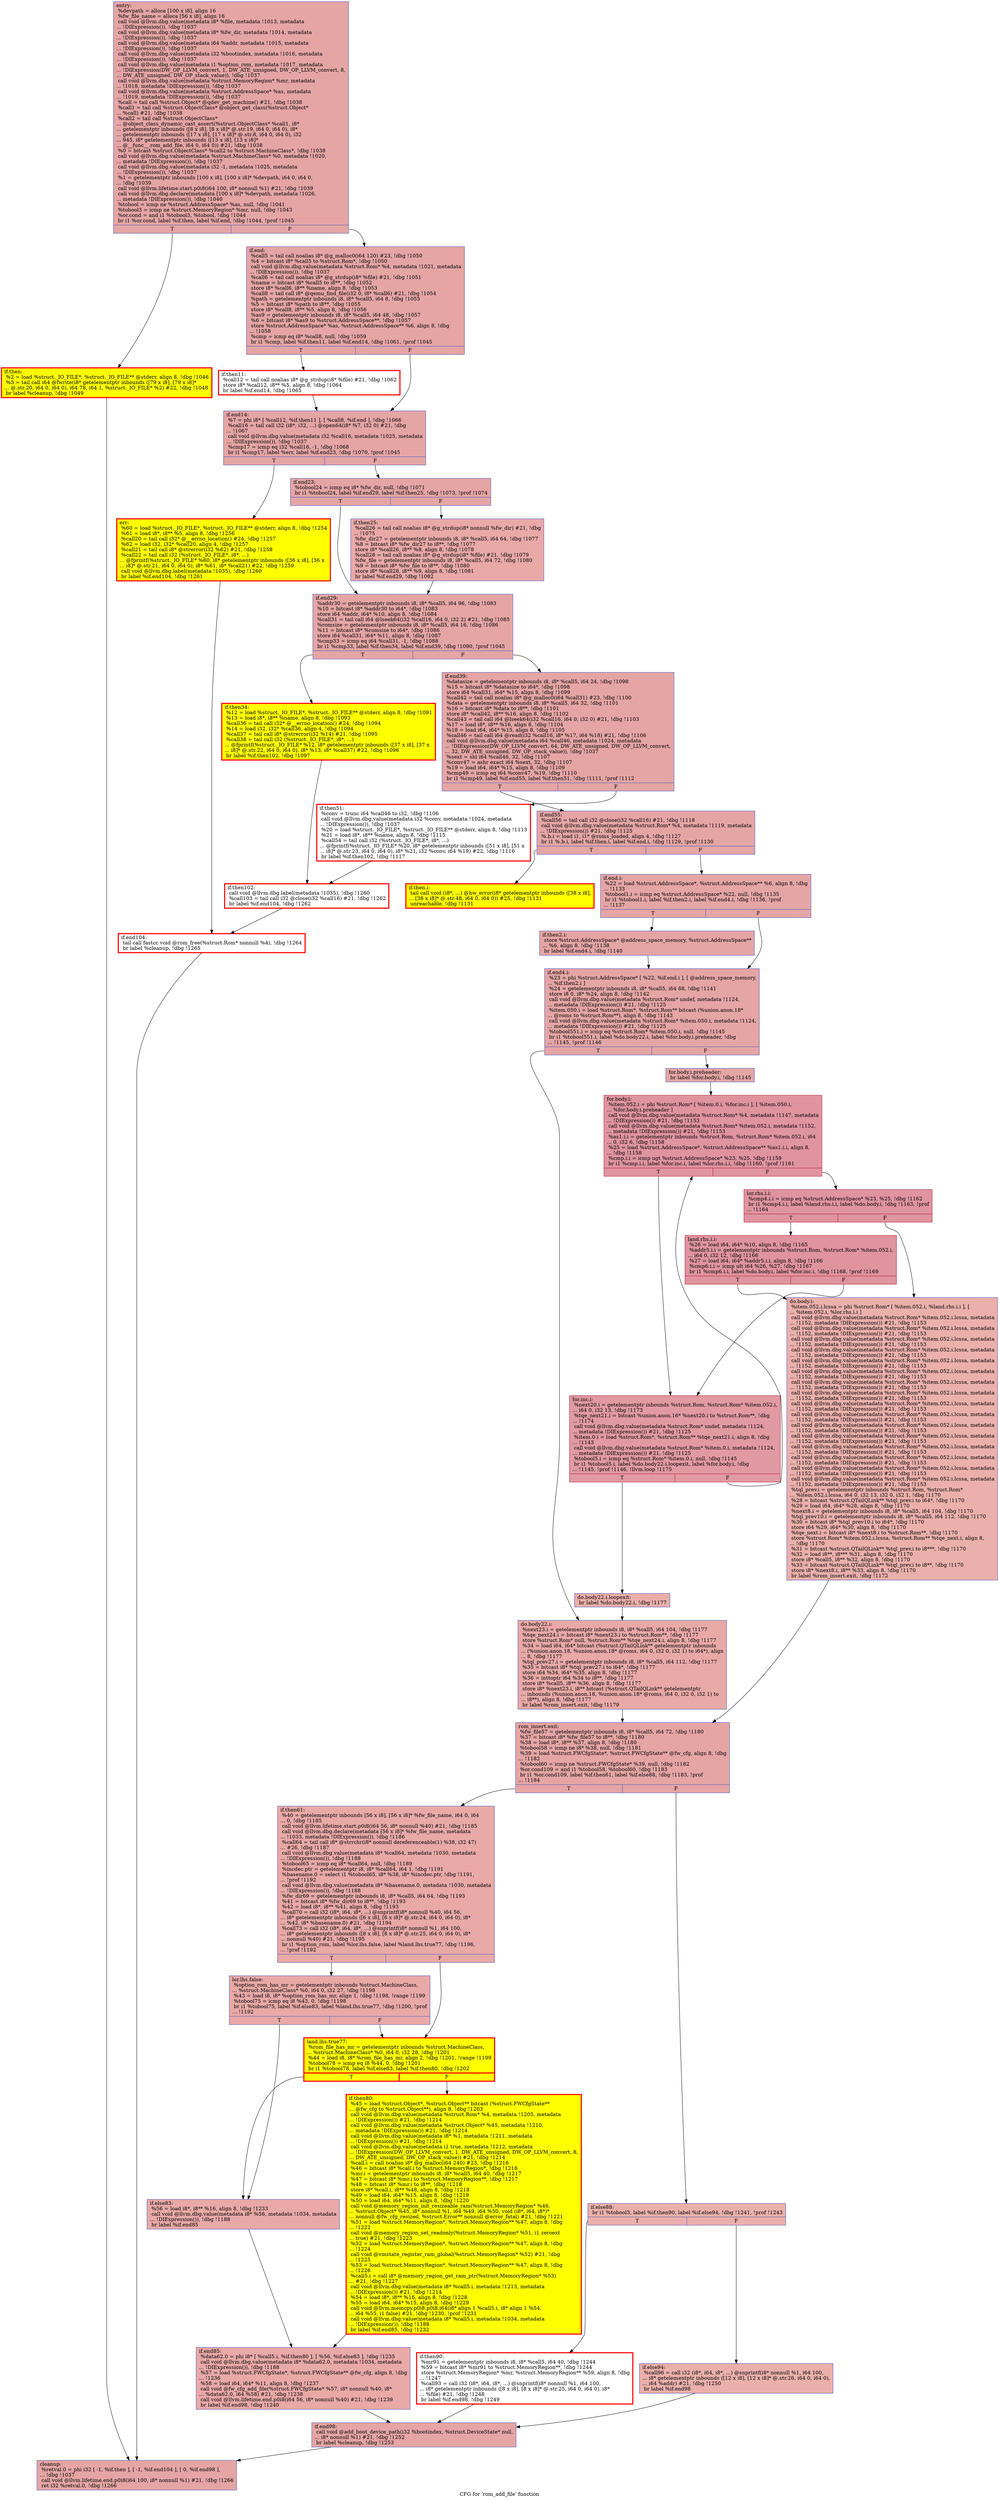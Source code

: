digraph "CFG for 'rom_add_file' function" {
	label="CFG for 'rom_add_file' function";

	Node0x5623ba243410 [shape=record,color="#3d50c3ff", style=filled, fillcolor="#c5333470",label="{entry:\l  %devpath = alloca [100 x i8], align 16\l  %fw_file_name = alloca [56 x i8], align 16\l  call void @llvm.dbg.value(metadata i8* %file, metadata !1013, metadata\l... !DIExpression()), !dbg !1037\l  call void @llvm.dbg.value(metadata i8* %fw_dir, metadata !1014, metadata\l... !DIExpression()), !dbg !1037\l  call void @llvm.dbg.value(metadata i64 %addr, metadata !1015, metadata\l... !DIExpression()), !dbg !1037\l  call void @llvm.dbg.value(metadata i32 %bootindex, metadata !1016, metadata\l... !DIExpression()), !dbg !1037\l  call void @llvm.dbg.value(metadata i1 %option_rom, metadata !1017, metadata\l... !DIExpression(DW_OP_LLVM_convert, 1, DW_ATE_unsigned, DW_OP_LLVM_convert, 8,\l... DW_ATE_unsigned, DW_OP_stack_value)), !dbg !1037\l  call void @llvm.dbg.value(metadata %struct.MemoryRegion* %mr, metadata\l... !1018, metadata !DIExpression()), !dbg !1037\l  call void @llvm.dbg.value(metadata %struct.AddressSpace* %as, metadata\l... !1019, metadata !DIExpression()), !dbg !1037\l  %call = tail call %struct.Object* @qdev_get_machine() #21, !dbg !1038\l  %call1 = tail call %struct.ObjectClass* @object_get_class(%struct.Object*\l... %call) #21, !dbg !1038\l  %call2 = tail call %struct.ObjectClass*\l... @object_class_dynamic_cast_assert(%struct.ObjectClass* %call1, i8*\l... getelementptr inbounds ([8 x i8], [8 x i8]* @.str.19, i64 0, i64 0), i8*\l... getelementptr inbounds ([17 x i8], [17 x i8]* @.str.8, i64 0, i64 0), i32\l... 945, i8* getelementptr inbounds ([13 x i8], [13 x i8]*\l... @__func__.rom_add_file, i64 0, i64 0)) #21, !dbg !1038\l  %0 = bitcast %struct.ObjectClass* %call2 to %struct.MachineClass*, !dbg !1038\l  call void @llvm.dbg.value(metadata %struct.MachineClass* %0, metadata !1020,\l... metadata !DIExpression()), !dbg !1037\l  call void @llvm.dbg.value(metadata i32 -1, metadata !1025, metadata\l... !DIExpression()), !dbg !1037\l  %1 = getelementptr inbounds [100 x i8], [100 x i8]* %devpath, i64 0, i64 0,\l... !dbg !1039\l  call void @llvm.lifetime.start.p0i8(i64 100, i8* nonnull %1) #21, !dbg !1039\l  call void @llvm.dbg.declare(metadata [100 x i8]* %devpath, metadata !1026,\l... metadata !DIExpression()), !dbg !1040\l  %tobool = icmp ne %struct.AddressSpace* %as, null, !dbg !1041\l  %tobool3 = icmp ne %struct.MemoryRegion* %mr, null, !dbg !1043\l  %or.cond = and i1 %tobool3, %tobool, !dbg !1044\l  br i1 %or.cond, label %if.then, label %if.end, !dbg !1044, !prof !1045\l|{<s0>T|<s1>F}}"];
	Node0x5623ba243410:s0 -> Node0x5623ba1ef520;
	Node0x5623ba243410:s1 -> Node0x5623ba1ef590;
	Node0x5623ba1ef520 [shape=record,penwidth=3.0, style="filled", color="red", fillcolor="yellow",label="{if.then:                                          \l  %2 = load %struct._IO_FILE*, %struct._IO_FILE** @stderr, align 8, !dbg !1046\l  %3 = tail call i64 @fwrite(i8* getelementptr inbounds ([79 x i8], [79 x i8]*\l... @.str.20, i64 0, i64 0), i64 78, i64 1, %struct._IO_FILE* %2) #22, !dbg !1048\l  br label %cleanup, !dbg !1049\l}"];
	Node0x5623ba1ef520 -> Node0x5623ba27eb80;
	Node0x5623ba1ef590 [shape=record,color="#3d50c3ff", style=filled, fillcolor="#c5333470",label="{if.end:                                           \l  %call5 = tail call noalias i8* @g_malloc0(i64 120) #23, !dbg !1050\l  %4 = bitcast i8* %call5 to %struct.Rom*, !dbg !1050\l  call void @llvm.dbg.value(metadata %struct.Rom* %4, metadata !1021, metadata\l... !DIExpression()), !dbg !1037\l  %call6 = tail call noalias i8* @g_strdup(i8* %file) #21, !dbg !1051\l  %name = bitcast i8* %call5 to i8**, !dbg !1052\l  store i8* %call6, i8** %name, align 8, !dbg !1053\l  %call8 = tail call i8* @qemu_find_file(i32 0, i8* %call6) #21, !dbg !1054\l  %path = getelementptr inbounds i8, i8* %call5, i64 8, !dbg !1055\l  %5 = bitcast i8* %path to i8**, !dbg !1055\l  store i8* %call8, i8** %5, align 8, !dbg !1056\l  %as9 = getelementptr inbounds i8, i8* %call5, i64 48, !dbg !1057\l  %6 = bitcast i8* %as9 to %struct.AddressSpace**, !dbg !1057\l  store %struct.AddressSpace* %as, %struct.AddressSpace** %6, align 8, !dbg\l... !1058\l  %cmp = icmp eq i8* %call8, null, !dbg !1059\l  br i1 %cmp, label %if.then11, label %if.end14, !dbg !1061, !prof !1045\l|{<s0>T|<s1>F}}"];
	Node0x5623ba1ef590:s0 -> Node0x5623ba27f420;
	Node0x5623ba1ef590:s1 -> Node0x5623ba27f340;
	Node0x5623ba27f420 [shape=record,penwidth=3.0, color="red",label="{if.then11:                                        \l  %call12 = tail call noalias i8* @g_strdup(i8* %file) #21, !dbg !1062\l  store i8* %call12, i8** %5, align 8, !dbg !1064\l  br label %if.end14, !dbg !1065\l}"];
	Node0x5623ba27f420 -> Node0x5623ba27f340;
	Node0x5623ba27f340 [shape=record,color="#3d50c3ff", style=filled, fillcolor="#c5333470",label="{if.end14:                                         \l  %7 = phi i8* [ %call12, %if.then11 ], [ %call8, %if.end ], !dbg !1066\l  %call16 = tail call i32 (i8*, i32, ...) @open64(i8* %7, i32 0) #21, !dbg\l... !1067\l  call void @llvm.dbg.value(metadata i32 %call16, metadata !1025, metadata\l... !DIExpression()), !dbg !1037\l  %cmp17 = icmp eq i32 %call16, -1, !dbg !1068\l  br i1 %cmp17, label %err, label %if.end23, !dbg !1070, !prof !1045\l|{<s0>T|<s1>F}}"];
	Node0x5623ba27f340:s0 -> Node0x5623ba283d90;
	Node0x5623ba27f340:s1 -> Node0x5623ba282bd0;
	Node0x5623ba282bd0 [shape=record,color="#3d50c3ff", style=filled, fillcolor="#c5333470",label="{if.end23:                                         \l  %tobool24 = icmp eq i8* %fw_dir, null, !dbg !1071\l  br i1 %tobool24, label %if.end29, label %if.then25, !dbg !1073, !prof !1074\l|{<s0>T|<s1>F}}"];
	Node0x5623ba282bd0:s0 -> Node0x5623ba283ac0;
	Node0x5623ba282bd0:s1 -> Node0x5623ba283a70;
	Node0x5623ba283a70 [shape=record,color="#3d50c3ff", style=filled, fillcolor="#ca3b3770",label="{if.then25:                                        \l  %call26 = tail call noalias i8* @g_strdup(i8* nonnull %fw_dir) #21, !dbg\l... !1075\l  %fw_dir27 = getelementptr inbounds i8, i8* %call5, i64 64, !dbg !1077\l  %8 = bitcast i8* %fw_dir27 to i8**, !dbg !1077\l  store i8* %call26, i8** %8, align 8, !dbg !1078\l  %call28 = tail call noalias i8* @g_strdup(i8* %file) #21, !dbg !1079\l  %fw_file = getelementptr inbounds i8, i8* %call5, i64 72, !dbg !1080\l  %9 = bitcast i8* %fw_file to i8**, !dbg !1080\l  store i8* %call28, i8** %9, align 8, !dbg !1081\l  br label %if.end29, !dbg !1082\l}"];
	Node0x5623ba283a70 -> Node0x5623ba283ac0;
	Node0x5623ba283ac0 [shape=record,color="#3d50c3ff", style=filled, fillcolor="#c5333470",label="{if.end29:                                         \l  %addr30 = getelementptr inbounds i8, i8* %call5, i64 96, !dbg !1083\l  %10 = bitcast i8* %addr30 to i64*, !dbg !1083\l  store i64 %addr, i64* %10, align 8, !dbg !1084\l  %call31 = tail call i64 @lseek64(i32 %call16, i64 0, i32 2) #21, !dbg !1085\l  %romsize = getelementptr inbounds i8, i8* %call5, i64 16, !dbg !1086\l  %11 = bitcast i8* %romsize to i64*, !dbg !1086\l  store i64 %call31, i64* %11, align 8, !dbg !1087\l  %cmp33 = icmp eq i64 %call31, -1, !dbg !1088\l  br i1 %cmp33, label %if.then34, label %if.end39, !dbg !1090, !prof !1045\l|{<s0>T|<s1>F}}"];
	Node0x5623ba283ac0:s0 -> Node0x5623ba285be0;
	Node0x5623ba283ac0:s1 -> Node0x5623ba285c50;
	Node0x5623ba285be0 [shape=record,penwidth=3.0, style="filled", color="red", fillcolor="yellow",label="{if.then34:                                        \l  %12 = load %struct._IO_FILE*, %struct._IO_FILE** @stderr, align 8, !dbg !1091\l  %13 = load i8*, i8** %name, align 8, !dbg !1093\l  %call36 = tail call i32* @__errno_location() #24, !dbg !1094\l  %14 = load i32, i32* %call36, align 4, !dbg !1094\l  %call37 = tail call i8* @strerror(i32 %14) #21, !dbg !1095\l  %call38 = tail call i32 (%struct._IO_FILE*, i8*, ...)\l... @fprintf(%struct._IO_FILE* %12, i8* getelementptr inbounds ([37 x i8], [37 x\l... i8]* @.str.22, i64 0, i64 0), i8* %13, i8* %call37) #22, !dbg !1096\l  br label %if.then102, !dbg !1097\l}"];
	Node0x5623ba285be0 -> Node0x5623ba29d990;
	Node0x5623ba285c50 [shape=record,color="#3d50c3ff", style=filled, fillcolor="#c5333470",label="{if.end39:                                         \l  %datasize = getelementptr inbounds i8, i8* %call5, i64 24, !dbg !1098\l  %15 = bitcast i8* %datasize to i64*, !dbg !1098\l  store i64 %call31, i64* %15, align 8, !dbg !1099\l  %call42 = tail call noalias i8* @g_malloc0(i64 %call31) #23, !dbg !1100\l  %data = getelementptr inbounds i8, i8* %call5, i64 32, !dbg !1101\l  %16 = bitcast i8* %data to i8**, !dbg !1101\l  store i8* %call42, i8** %16, align 8, !dbg !1102\l  %call43 = tail call i64 @lseek64(i32 %call16, i64 0, i32 0) #21, !dbg !1103\l  %17 = load i8*, i8** %16, align 8, !dbg !1104\l  %18 = load i64, i64* %15, align 8, !dbg !1105\l  %call46 = tail call i64 @read(i32 %call16, i8* %17, i64 %18) #21, !dbg !1106\l  call void @llvm.dbg.value(metadata i64 %call46, metadata !1024, metadata\l... !DIExpression(DW_OP_LLVM_convert, 64, DW_ATE_unsigned, DW_OP_LLVM_convert,\l... 32, DW_ATE_unsigned, DW_OP_stack_value)), !dbg !1037\l  %sext = shl i64 %call46, 32, !dbg !1107\l  %conv47 = ashr exact i64 %sext, 32, !dbg !1107\l  %19 = load i64, i64* %15, align 8, !dbg !1109\l  %cmp49 = icmp eq i64 %conv47, %19, !dbg !1110\l  br i1 %cmp49, label %if.end55, label %if.then51, !dbg !1111, !prof !1112\l|{<s0>T|<s1>F}}"];
	Node0x5623ba285c50:s0 -> Node0x5623ba288150;
	Node0x5623ba285c50:s1 -> Node0x5623ba2880e0;
	Node0x5623ba2880e0 [shape=record,penwidth=3.0, color="red",label="{if.then51:                                        \l  %conv = trunc i64 %call46 to i32, !dbg !1106\l  call void @llvm.dbg.value(metadata i32 %conv, metadata !1024, metadata\l... !DIExpression()), !dbg !1037\l  %20 = load %struct._IO_FILE*, %struct._IO_FILE** @stderr, align 8, !dbg !1113\l  %21 = load i8*, i8** %name, align 8, !dbg !1115\l  %call54 = tail call i32 (%struct._IO_FILE*, i8*, ...)\l... @fprintf(%struct._IO_FILE* %20, i8* getelementptr inbounds ([51 x i8], [51 x\l... i8]* @.str.23, i64 0, i64 0), i8* %21, i32 %conv, i64 %19) #22, !dbg !1116\l  br label %if.then102, !dbg !1117\l}"];
	Node0x5623ba2880e0 -> Node0x5623ba29d990;
	Node0x5623ba288150 [shape=record,color="#3d50c3ff", style=filled, fillcolor="#c5333470",label="{if.end55:                                         \l  %call56 = tail call i32 @close(i32 %call16) #21, !dbg !1118\l  call void @llvm.dbg.value(metadata %struct.Rom* %4, metadata !1119, metadata\l... !DIExpression()) #21, !dbg !1125\l  %.b.i = load i1, i1* @roms_loaded, align 4, !dbg !1127\l  br i1 %.b.i, label %if.then.i, label %if.end.i, !dbg !1129, !prof !1130\l|{<s0>T|<s1>F}}"];
	Node0x5623ba288150:s0 -> Node0x5623ba221220;
	Node0x5623ba288150:s1 -> Node0x5623ba347780;
	Node0x5623ba221220 [shape=record,penwidth=3.0, style="filled", color="red", fillcolor="yellow",label="{if.then.i:                                        \l  tail call void (i8*, ...) @hw_error(i8* getelementptr inbounds ([38 x i8],\l... [38 x i8]* @.str.48, i64 0, i64 0)) #25, !dbg !1131\l  unreachable, !dbg !1131\l}"];
	Node0x5623ba347780 [shape=record,color="#3d50c3ff", style=filled, fillcolor="#c5333470",label="{if.end.i:                                         \l  %22 = load %struct.AddressSpace*, %struct.AddressSpace** %6, align 8, !dbg\l... !1133\l  %tobool1.i = icmp eq %struct.AddressSpace* %22, null, !dbg !1135\l  br i1 %tobool1.i, label %if.then2.i, label %if.end4.i, !dbg !1136, !prof\l... !1137\l|{<s0>T|<s1>F}}"];
	Node0x5623ba347780:s0 -> Node0x5623ba4eec50;
	Node0x5623ba347780:s1 -> Node0x5623ba456be0;
	Node0x5623ba4eec50 [shape=record,color="#3d50c3ff", style=filled, fillcolor="#c5333470",label="{if.then2.i:                                       \l  store %struct.AddressSpace* @address_space_memory, %struct.AddressSpace**\l... %6, align 8, !dbg !1138\l  br label %if.end4.i, !dbg !1140\l}"];
	Node0x5623ba4eec50 -> Node0x5623ba456be0;
	Node0x5623ba456be0 [shape=record,color="#3d50c3ff", style=filled, fillcolor="#c5333470",label="{if.end4.i:                                        \l  %23 = phi %struct.AddressSpace* [ %22, %if.end.i ], [ @address_space_memory,\l... %if.then2.i ]\l  %24 = getelementptr inbounds i8, i8* %call5, i64 88, !dbg !1141\l  store i8 0, i8* %24, align 8, !dbg !1142\l  call void @llvm.dbg.value(metadata %struct.Rom* undef, metadata !1124,\l... metadata !DIExpression()) #21, !dbg !1125\l  %item.050.i = load %struct.Rom*, %struct.Rom** bitcast (%union.anon.18*\l... @roms to %struct.Rom**), align 8, !dbg !1143\l  call void @llvm.dbg.value(metadata %struct.Rom* %item.050.i, metadata !1124,\l... metadata !DIExpression()) #21, !dbg !1125\l  %tobool551.i = icmp eq %struct.Rom* %item.050.i, null, !dbg !1145\l  br i1 %tobool551.i, label %do.body22.i, label %for.body.i.preheader, !dbg\l... !1145, !prof !1146\l|{<s0>T|<s1>F}}"];
	Node0x5623ba456be0:s0 -> Node0x5623ba4a1410;
	Node0x5623ba456be0:s1 -> Node0x5623ba307cb0;
	Node0x5623ba307cb0 [shape=record,color="#3d50c3ff", style=filled, fillcolor="#c5333470",label="{for.body.i.preheader:                             \l  br label %for.body.i, !dbg !1145\l}"];
	Node0x5623ba307cb0 -> Node0x5623ba4d90d0;
	Node0x5623ba4d90d0 [shape=record,color="#b70d28ff", style=filled, fillcolor="#b70d2870",label="{for.body.i:                                       \l  %item.052.i = phi %struct.Rom* [ %item.0.i, %for.inc.i ], [ %item.050.i,\l... %for.body.i.preheader ]\l  call void @llvm.dbg.value(metadata %struct.Rom* %4, metadata !1147, metadata\l... !DIExpression()) #21, !dbg !1153\l  call void @llvm.dbg.value(metadata %struct.Rom* %item.052.i, metadata !1152,\l... metadata !DIExpression()) #21, !dbg !1153\l  %as1.i.i = getelementptr inbounds %struct.Rom, %struct.Rom* %item.052.i, i64\l... 0, i32 6, !dbg !1158\l  %25 = load %struct.AddressSpace*, %struct.AddressSpace** %as1.i.i, align 8,\l... !dbg !1158\l  %cmp.i.i = icmp ugt %struct.AddressSpace* %23, %25, !dbg !1159\l  br i1 %cmp.i.i, label %for.inc.i, label %lor.rhs.i.i, !dbg !1160, !prof !1161\l|{<s0>T|<s1>F}}"];
	Node0x5623ba4d90d0:s0 -> Node0x5623ba3ab8d0;
	Node0x5623ba4d90d0:s1 -> Node0x5623ba3fb1c0;
	Node0x5623ba3fb1c0 [shape=record,color="#b70d28ff", style=filled, fillcolor="#b70d2870",label="{lor.rhs.i.i:                                      \l  %cmp4.i.i = icmp eq %struct.AddressSpace* %23, %25, !dbg !1162\l  br i1 %cmp4.i.i, label %land.rhs.i.i, label %do.body.i, !dbg !1163, !prof\l... !1164\l|{<s0>T|<s1>F}}"];
	Node0x5623ba3fb1c0:s0 -> Node0x5623ba463aa0;
	Node0x5623ba3fb1c0:s1 -> Node0x5623ba40de30;
	Node0x5623ba463aa0 [shape=record,color="#b70d28ff", style=filled, fillcolor="#b70d2870",label="{land.rhs.i.i:                                     \l  %26 = load i64, i64* %10, align 8, !dbg !1165\l  %addr5.i.i = getelementptr inbounds %struct.Rom, %struct.Rom* %item.052.i,\l... i64 0, i32 12, !dbg !1166\l  %27 = load i64, i64* %addr5.i.i, align 8, !dbg !1166\l  %cmp6.i.i = icmp ult i64 %26, %27, !dbg !1167\l  br i1 %cmp6.i.i, label %do.body.i, label %for.inc.i, !dbg !1168, !prof !1169\l|{<s0>T|<s1>F}}"];
	Node0x5623ba463aa0:s0 -> Node0x5623ba40de30;
	Node0x5623ba463aa0:s1 -> Node0x5623ba3ab8d0;
	Node0x5623ba40de30 [shape=record,color="#3d50c3ff", style=filled, fillcolor="#d24b4070",label="{do.body.i:                                        \l  %item.052.i.lcssa = phi %struct.Rom* [ %item.052.i, %land.rhs.i.i ], [\l... %item.052.i, %lor.rhs.i.i ]\l  call void @llvm.dbg.value(metadata %struct.Rom* %item.052.i.lcssa, metadata\l... !1152, metadata !DIExpression()) #21, !dbg !1153\l  call void @llvm.dbg.value(metadata %struct.Rom* %item.052.i.lcssa, metadata\l... !1152, metadata !DIExpression()) #21, !dbg !1153\l  call void @llvm.dbg.value(metadata %struct.Rom* %item.052.i.lcssa, metadata\l... !1152, metadata !DIExpression()) #21, !dbg !1153\l  call void @llvm.dbg.value(metadata %struct.Rom* %item.052.i.lcssa, metadata\l... !1152, metadata !DIExpression()) #21, !dbg !1153\l  call void @llvm.dbg.value(metadata %struct.Rom* %item.052.i.lcssa, metadata\l... !1152, metadata !DIExpression()) #21, !dbg !1153\l  call void @llvm.dbg.value(metadata %struct.Rom* %item.052.i.lcssa, metadata\l... !1152, metadata !DIExpression()) #21, !dbg !1153\l  call void @llvm.dbg.value(metadata %struct.Rom* %item.052.i.lcssa, metadata\l... !1152, metadata !DIExpression()) #21, !dbg !1153\l  call void @llvm.dbg.value(metadata %struct.Rom* %item.052.i.lcssa, metadata\l... !1152, metadata !DIExpression()) #21, !dbg !1153\l  call void @llvm.dbg.value(metadata %struct.Rom* %item.052.i.lcssa, metadata\l... !1152, metadata !DIExpression()) #21, !dbg !1153\l  call void @llvm.dbg.value(metadata %struct.Rom* %item.052.i.lcssa, metadata\l... !1152, metadata !DIExpression()) #21, !dbg !1153\l  call void @llvm.dbg.value(metadata %struct.Rom* %item.052.i.lcssa, metadata\l... !1152, metadata !DIExpression()) #21, !dbg !1153\l  call void @llvm.dbg.value(metadata %struct.Rom* %item.052.i.lcssa, metadata\l... !1152, metadata !DIExpression()) #21, !dbg !1153\l  call void @llvm.dbg.value(metadata %struct.Rom* %item.052.i.lcssa, metadata\l... !1152, metadata !DIExpression()) #21, !dbg !1153\l  call void @llvm.dbg.value(metadata %struct.Rom* %item.052.i.lcssa, metadata\l... !1152, metadata !DIExpression()) #21, !dbg !1153\l  call void @llvm.dbg.value(metadata %struct.Rom* %item.052.i.lcssa, metadata\l... !1152, metadata !DIExpression()) #21, !dbg !1153\l  call void @llvm.dbg.value(metadata %struct.Rom* %item.052.i.lcssa, metadata\l... !1152, metadata !DIExpression()) #21, !dbg !1153\l  %tql_prev.i = getelementptr inbounds %struct.Rom, %struct.Rom*\l... %item.052.i.lcssa, i64 0, i32 13, i32 0, i32 1, !dbg !1170\l  %28 = bitcast %struct.QTailQLink** %tql_prev.i to i64*, !dbg !1170\l  %29 = load i64, i64* %28, align 8, !dbg !1170\l  %next8.i = getelementptr inbounds i8, i8* %call5, i64 104, !dbg !1170\l  %tql_prev10.i = getelementptr inbounds i8, i8* %call5, i64 112, !dbg !1170\l  %30 = bitcast i8* %tql_prev10.i to i64*, !dbg !1170\l  store i64 %29, i64* %30, align 8, !dbg !1170\l  %tqe_next.i = bitcast i8* %next8.i to %struct.Rom**, !dbg !1170\l  store %struct.Rom* %item.052.i.lcssa, %struct.Rom** %tqe_next.i, align 8,\l... !dbg !1170\l  %31 = bitcast %struct.QTailQLink** %tql_prev.i to i8***, !dbg !1170\l  %32 = load i8**, i8*** %31, align 8, !dbg !1170\l  store i8* %call5, i8** %32, align 8, !dbg !1170\l  %33 = bitcast %struct.QTailQLink** %tql_prev.i to i8**, !dbg !1170\l  store i8* %next8.i, i8** %33, align 8, !dbg !1170\l  br label %rom_insert.exit, !dbg !1172\l}"];
	Node0x5623ba40de30 -> Node0x5623ba408a20;
	Node0x5623ba3ab8d0 [shape=record,color="#b70d28ff", style=filled, fillcolor="#bb1b2c70",label="{for.inc.i:                                        \l  %next20.i = getelementptr inbounds %struct.Rom, %struct.Rom* %item.052.i,\l... i64 0, i32 13, !dbg !1173\l  %tqe_next21.i = bitcast %union.anon.16* %next20.i to %struct.Rom**, !dbg\l... !1174\l  call void @llvm.dbg.value(metadata %struct.Rom* undef, metadata !1124,\l... metadata !DIExpression()) #21, !dbg !1125\l  %item.0.i = load %struct.Rom*, %struct.Rom** %tqe_next21.i, align 8, !dbg\l... !1143\l  call void @llvm.dbg.value(metadata %struct.Rom* %item.0.i, metadata !1124,\l... metadata !DIExpression()) #21, !dbg !1125\l  %tobool5.i = icmp eq %struct.Rom* %item.0.i, null, !dbg !1145\l  br i1 %tobool5.i, label %do.body22.i.loopexit, label %for.body.i, !dbg\l... !1145, !prof !1146, !llvm.loop !1175\l|{<s0>T|<s1>F}}"];
	Node0x5623ba3ab8d0:s0 -> Node0x5623ba611030;
	Node0x5623ba3ab8d0:s1 -> Node0x5623ba4d90d0;
	Node0x5623ba611030 [shape=record,color="#3d50c3ff", style=filled, fillcolor="#d0473d70",label="{do.body22.i.loopexit:                             \l  br label %do.body22.i, !dbg !1177\l}"];
	Node0x5623ba611030 -> Node0x5623ba4a1410;
	Node0x5623ba4a1410 [shape=record,color="#3d50c3ff", style=filled, fillcolor="#ca3b3770",label="{do.body22.i:                                      \l  %next23.i = getelementptr inbounds i8, i8* %call5, i64 104, !dbg !1177\l  %tqe_next24.i = bitcast i8* %next23.i to %struct.Rom**, !dbg !1177\l  store %struct.Rom* null, %struct.Rom** %tqe_next24.i, align 8, !dbg !1177\l  %34 = load i64, i64* bitcast (%struct.QTailQLink** getelementptr inbounds\l... (%union.anon.18, %union.anon.18* @roms, i64 0, i32 0, i32 1) to i64*), align\l... 8, !dbg !1177\l  %tql_prev27.i = getelementptr inbounds i8, i8* %call5, i64 112, !dbg !1177\l  %35 = bitcast i8* %tql_prev27.i to i64*, !dbg !1177\l  store i64 %34, i64* %35, align 8, !dbg !1177\l  %36 = inttoptr i64 %34 to i8**, !dbg !1177\l  store i8* %call5, i8** %36, align 8, !dbg !1177\l  store i8* %next23.i, i8** bitcast (%struct.QTailQLink** getelementptr\l... inbounds (%union.anon.18, %union.anon.18* @roms, i64 0, i32 0, i32 1) to\l... i8**), align 8, !dbg !1177\l  br label %rom_insert.exit, !dbg !1179\l}"];
	Node0x5623ba4a1410 -> Node0x5623ba408a20;
	Node0x5623ba408a20 [shape=record,color="#3d50c3ff", style=filled, fillcolor="#c5333470",label="{rom_insert.exit:                                  \l  %fw_file57 = getelementptr inbounds i8, i8* %call5, i64 72, !dbg !1180\l  %37 = bitcast i8* %fw_file57 to i8**, !dbg !1180\l  %38 = load i8*, i8** %37, align 8, !dbg !1180\l  %tobool58 = icmp ne i8* %38, null, !dbg !1181\l  %39 = load %struct.FWCfgState*, %struct.FWCfgState** @fw_cfg, align 8, !dbg\l... !1182\l  %tobool60 = icmp ne %struct.FWCfgState* %39, null, !dbg !1182\l  %or.cond109 = and i1 %tobool58, %tobool60, !dbg !1183\l  br i1 %or.cond109, label %if.then61, label %if.else88, !dbg !1183, !prof\l... !1184\l|{<s0>T|<s1>F}}"];
	Node0x5623ba408a20:s0 -> Node0x5623ba2414e0;
	Node0x5623ba408a20:s1 -> Node0x5623ba289de0;
	Node0x5623ba2414e0 [shape=record,color="#3d50c3ff", style=filled, fillcolor="#ca3b3770",label="{if.then61:                                        \l  %40 = getelementptr inbounds [56 x i8], [56 x i8]* %fw_file_name, i64 0, i64\l... 0, !dbg !1185\l  call void @llvm.lifetime.start.p0i8(i64 56, i8* nonnull %40) #21, !dbg !1185\l  call void @llvm.dbg.declare(metadata [56 x i8]* %fw_file_name, metadata\l... !1033, metadata !DIExpression()), !dbg !1186\l  %call64 = tail call i8* @strrchr(i8* nonnull dereferenceable(1) %38, i32 47)\l... #26, !dbg !1187\l  call void @llvm.dbg.value(metadata i8* %call64, metadata !1030, metadata\l... !DIExpression()), !dbg !1188\l  %tobool65 = icmp eq i8* %call64, null, !dbg !1189\l  %incdec.ptr = getelementptr i8, i8* %call64, i64 1, !dbg !1191\l  %basename.0 = select i1 %tobool65, i8* %38, i8* %incdec.ptr, !dbg !1191,\l... !prof !1192\l  call void @llvm.dbg.value(metadata i8* %basename.0, metadata !1030, metadata\l... !DIExpression()), !dbg !1188\l  %fw_dir69 = getelementptr inbounds i8, i8* %call5, i64 64, !dbg !1193\l  %41 = bitcast i8* %fw_dir69 to i8**, !dbg !1193\l  %42 = load i8*, i8** %41, align 8, !dbg !1193\l  %call70 = call i32 (i8*, i64, i8*, ...) @snprintf(i8* nonnull %40, i64 56,\l... i8* getelementptr inbounds ([6 x i8], [6 x i8]* @.str.24, i64 0, i64 0), i8*\l... %42, i8* %basename.0) #21, !dbg !1194\l  %call73 = call i32 (i8*, i64, i8*, ...) @snprintf(i8* nonnull %1, i64 100,\l... i8* getelementptr inbounds ([8 x i8], [8 x i8]* @.str.25, i64 0, i64 0), i8*\l... nonnull %40) #21, !dbg !1195\l  br i1 %option_rom, label %lor.lhs.false, label %land.lhs.true77, !dbg !1196,\l... !prof !1192\l|{<s0>T|<s1>F}}"];
	Node0x5623ba2414e0:s0 -> Node0x5623ba1f8910;
	Node0x5623ba2414e0:s1 -> Node0x5623ba1f8860;
	Node0x5623ba1f8910 [shape=record,color="#3d50c3ff", style=filled, fillcolor="#ca3b3770",label="{lor.lhs.false:                                    \l  %option_rom_has_mr = getelementptr inbounds %struct.MachineClass,\l... %struct.MachineClass* %0, i64 0, i32 27, !dbg !1198\l  %43 = load i8, i8* %option_rom_has_mr, align 1, !dbg !1198, !range !1199\l  %tobool75 = icmp eq i8 %43, 0, !dbg !1198\l  br i1 %tobool75, label %if.else83, label %land.lhs.true77, !dbg !1200, !prof\l... !1192\l|{<s0>T|<s1>F}}"];
	Node0x5623ba1f8910:s0 -> Node0x5623ba1f87f0;
	Node0x5623ba1f8910:s1 -> Node0x5623ba1f8860;
	Node0x5623ba1f8860 [shape=record,penwidth=3.0, style="filled", color="red", fillcolor="yellow",label="{land.lhs.true77:                                  \l  %rom_file_has_mr = getelementptr inbounds %struct.MachineClass,\l... %struct.MachineClass* %0, i64 0, i32 28, !dbg !1201\l  %44 = load i8, i8* %rom_file_has_mr, align 2, !dbg !1201, !range !1199\l  %tobool78 = icmp eq i8 %44, 0, !dbg !1201\l  br i1 %tobool78, label %if.else83, label %if.then80, !dbg !1202\l|{<s0>T|<s1>F}}"];
	Node0x5623ba1f8860:s0 -> Node0x5623ba1f87f0;
	Node0x5623ba1f8860:s1 -> Node0x5623ba1f7f60;
	Node0x5623ba1f7f60 [shape=record,penwidth=3.0, style="filled", color="red", fillcolor="yellow",label="{if.then80:                                        \l  %45 = load %struct.Object*, %struct.Object** bitcast (%struct.FWCfgState**\l... @fw_cfg to %struct.Object**), align 8, !dbg !1203\l  call void @llvm.dbg.value(metadata %struct.Rom* %4, metadata !1205, metadata\l... !DIExpression()) #21, !dbg !1214\l  call void @llvm.dbg.value(metadata %struct.Object* %45, metadata !1210,\l... metadata !DIExpression()) #21, !dbg !1214\l  call void @llvm.dbg.value(metadata i8* %1, metadata !1211, metadata\l... !DIExpression()) #21, !dbg !1214\l  call void @llvm.dbg.value(metadata i1 true, metadata !1212, metadata\l... !DIExpression(DW_OP_LLVM_convert, 1, DW_ATE_unsigned, DW_OP_LLVM_convert, 8,\l... DW_ATE_unsigned, DW_OP_stack_value)) #21, !dbg !1214\l  %call.i = call noalias i8* @g_malloc(i64 240) #23, !dbg !1216\l  %46 = bitcast i8* %call.i to %struct.MemoryRegion*, !dbg !1216\l  %mr.i = getelementptr inbounds i8, i8* %call5, i64 40, !dbg !1217\l  %47 = bitcast i8* %mr.i to %struct.MemoryRegion**, !dbg !1217\l  %48 = bitcast i8* %mr.i to i8**, !dbg !1218\l  store i8* %call.i, i8** %48, align 8, !dbg !1218\l  %49 = load i64, i64* %15, align 8, !dbg !1219\l  %50 = load i64, i64* %11, align 8, !dbg !1220\l  call void @memory_region_init_resizeable_ram(%struct.MemoryRegion* %46,\l... %struct.Object* %45, i8* nonnull %1, i64 %49, i64 %50, void (i8*, i64, i8*)*\l... nonnull @fw_cfg_resized, %struct.Error** nonnull @error_fatal) #21, !dbg !1221\l  %51 = load %struct.MemoryRegion*, %struct.MemoryRegion** %47, align 8, !dbg\l... !1222\l  call void @memory_region_set_readonly(%struct.MemoryRegion* %51, i1 zeroext\l... true) #21, !dbg !1223\l  %52 = load %struct.MemoryRegion*, %struct.MemoryRegion** %47, align 8, !dbg\l... !1224\l  call void @vmstate_register_ram_global(%struct.MemoryRegion* %52) #21, !dbg\l... !1225\l  %53 = load %struct.MemoryRegion*, %struct.MemoryRegion** %47, align 8, !dbg\l... !1226\l  %call5.i = call i8* @memory_region_get_ram_ptr(%struct.MemoryRegion* %53)\l... #21, !dbg !1227\l  call void @llvm.dbg.value(metadata i8* %call5.i, metadata !1213, metadata\l... !DIExpression()) #21, !dbg !1214\l  %54 = load i8*, i8** %16, align 8, !dbg !1228\l  %55 = load i64, i64* %15, align 8, !dbg !1229\l  call void @llvm.memcpy.p0i8.p0i8.i64(i8* align 1 %call5.i, i8* align 1 %54,\l... i64 %55, i1 false) #21, !dbg !1230, !prof !1231\l  call void @llvm.dbg.value(metadata i8* %call5.i, metadata !1034, metadata\l... !DIExpression()), !dbg !1188\l  br label %if.end85, !dbg !1232\l}"];
	Node0x5623ba1f7f60 -> Node0x5623ba1f8780;
	Node0x5623ba1f87f0 [shape=record,color="#3d50c3ff", style=filled, fillcolor="#ca3b3770",label="{if.else83:                                        \l  %56 = load i8*, i8** %16, align 8, !dbg !1233\l  call void @llvm.dbg.value(metadata i8* %56, metadata !1034, metadata\l... !DIExpression()), !dbg !1188\l  br label %if.end85\l}"];
	Node0x5623ba1f87f0 -> Node0x5623ba1f8780;
	Node0x5623ba1f8780 [shape=record,color="#3d50c3ff", style=filled, fillcolor="#ca3b3770",label="{if.end85:                                         \l  %data62.0 = phi i8* [ %call5.i, %if.then80 ], [ %56, %if.else83 ], !dbg !1235\l  call void @llvm.dbg.value(metadata i8* %data62.0, metadata !1034, metadata\l... !DIExpression()), !dbg !1188\l  %57 = load %struct.FWCfgState*, %struct.FWCfgState** @fw_cfg, align 8, !dbg\l... !1236\l  %58 = load i64, i64* %11, align 8, !dbg !1237\l  call void @fw_cfg_add_file(%struct.FWCfgState* %57, i8* nonnull %40, i8*\l... %data62.0, i64 %58) #21, !dbg !1238\l  call void @llvm.lifetime.end.p0i8(i64 56, i8* nonnull %40) #21, !dbg !1239\l  br label %if.end98, !dbg !1240\l}"];
	Node0x5623ba1f8780 -> Node0x5623ba288ed0;
	Node0x5623ba289de0 [shape=record,color="#3d50c3ff", style=filled, fillcolor="#d24b4070",label="{if.else88:                                        \l  br i1 %tobool3, label %if.then90, label %if.else94, !dbg !1241, !prof !1243\l|{<s0>T|<s1>F}}"];
	Node0x5623ba289de0:s0 -> Node0x5623ba29bc00;
	Node0x5623ba289de0:s1 -> Node0x5623ba29bca0;
	Node0x5623ba29bc00 [shape=record,penwidth=3.0, color="red",label="{if.then90:                                        \l  %mr91 = getelementptr inbounds i8, i8* %call5, i64 40, !dbg !1244\l  %59 = bitcast i8* %mr91 to %struct.MemoryRegion**, !dbg !1244\l  store %struct.MemoryRegion* %mr, %struct.MemoryRegion** %59, align 8, !dbg\l... !1247\l  %call93 = call i32 (i8*, i64, i8*, ...) @snprintf(i8* nonnull %1, i64 100,\l... i8* getelementptr inbounds ([8 x i8], [8 x i8]* @.str.25, i64 0, i64 0), i8*\l... %file) #21, !dbg !1248\l  br label %if.end98, !dbg !1249\l}"];
	Node0x5623ba29bc00 -> Node0x5623ba288ed0;
	Node0x5623ba29bca0 [shape=record,color="#3d50c3ff", style=filled, fillcolor="#d24b4070",label="{if.else94:                                        \l  %call96 = call i32 (i8*, i64, i8*, ...) @snprintf(i8* nonnull %1, i64 100,\l... i8* getelementptr inbounds ([12 x i8], [12 x i8]* @.str.26, i64 0, i64 0),\l... i64 %addr) #21, !dbg !1250\l  br label %if.end98\l}"];
	Node0x5623ba29bca0 -> Node0x5623ba288ed0;
	Node0x5623ba288ed0 [shape=record,color="#3d50c3ff", style=filled, fillcolor="#c5333470",label="{if.end98:                                         \l  call void @add_boot_device_path(i32 %bootindex, %struct.DeviceState* null,\l... i8* nonnull %1) #21, !dbg !1252\l  br label %cleanup, !dbg !1253\l}"];
	Node0x5623ba288ed0 -> Node0x5623ba27eb80;
	Node0x5623ba283d90 [shape=record,penwidth=3.0, style="filled", color="red", fillcolor="yellow",label="{err:                                              \l  %60 = load %struct._IO_FILE*, %struct._IO_FILE** @stderr, align 8, !dbg !1254\l  %61 = load i8*, i8** %5, align 8, !dbg !1256\l  %call20 = tail call i32* @__errno_location() #24, !dbg !1257\l  %62 = load i32, i32* %call20, align 4, !dbg !1257\l  %call21 = tail call i8* @strerror(i32 %62) #21, !dbg !1258\l  %call22 = tail call i32 (%struct._IO_FILE*, i8*, ...)\l... @fprintf(%struct._IO_FILE* %60, i8* getelementptr inbounds ([36 x i8], [36 x\l... i8]* @.str.21, i64 0, i64 0), i8* %61, i8* %call21) #22, !dbg !1259\l  call void @llvm.dbg.label(metadata !1035), !dbg !1260\l  br label %if.end104, !dbg !1261\l}"];
	Node0x5623ba283d90 -> Node0x5623ba090460;
	Node0x5623ba29d990 [shape=record,penwidth=3.0, color="red",label="{if.then102:                                       \l  call void @llvm.dbg.label(metadata !1035), !dbg !1260\l  %call103 = tail call i32 @close(i32 %call16) #21, !dbg !1262\l  br label %if.end104, !dbg !1262\l}"];
	Node0x5623ba29d990 -> Node0x5623ba090460;
	Node0x5623ba090460 [shape=record,penwidth=3.0, color="red",label="{if.end104:                                        \l  tail call fastcc void @rom_free(%struct.Rom* nonnull %4), !dbg !1264\l  br label %cleanup, !dbg !1265\l}"];
	Node0x5623ba090460 -> Node0x5623ba27eb80;
	Node0x5623ba27eb80 [shape=record,color="#3d50c3ff", style=filled, fillcolor="#c5333470",label="{cleanup:                                          \l  %retval.0 = phi i32 [ -1, %if.then ], [ -1, %if.end104 ], [ 0, %if.end98 ],\l... !dbg !1037\l  call void @llvm.lifetime.end.p0i8(i64 100, i8* nonnull %1) #21, !dbg !1266\l  ret i32 %retval.0, !dbg !1266\l}"];
}

